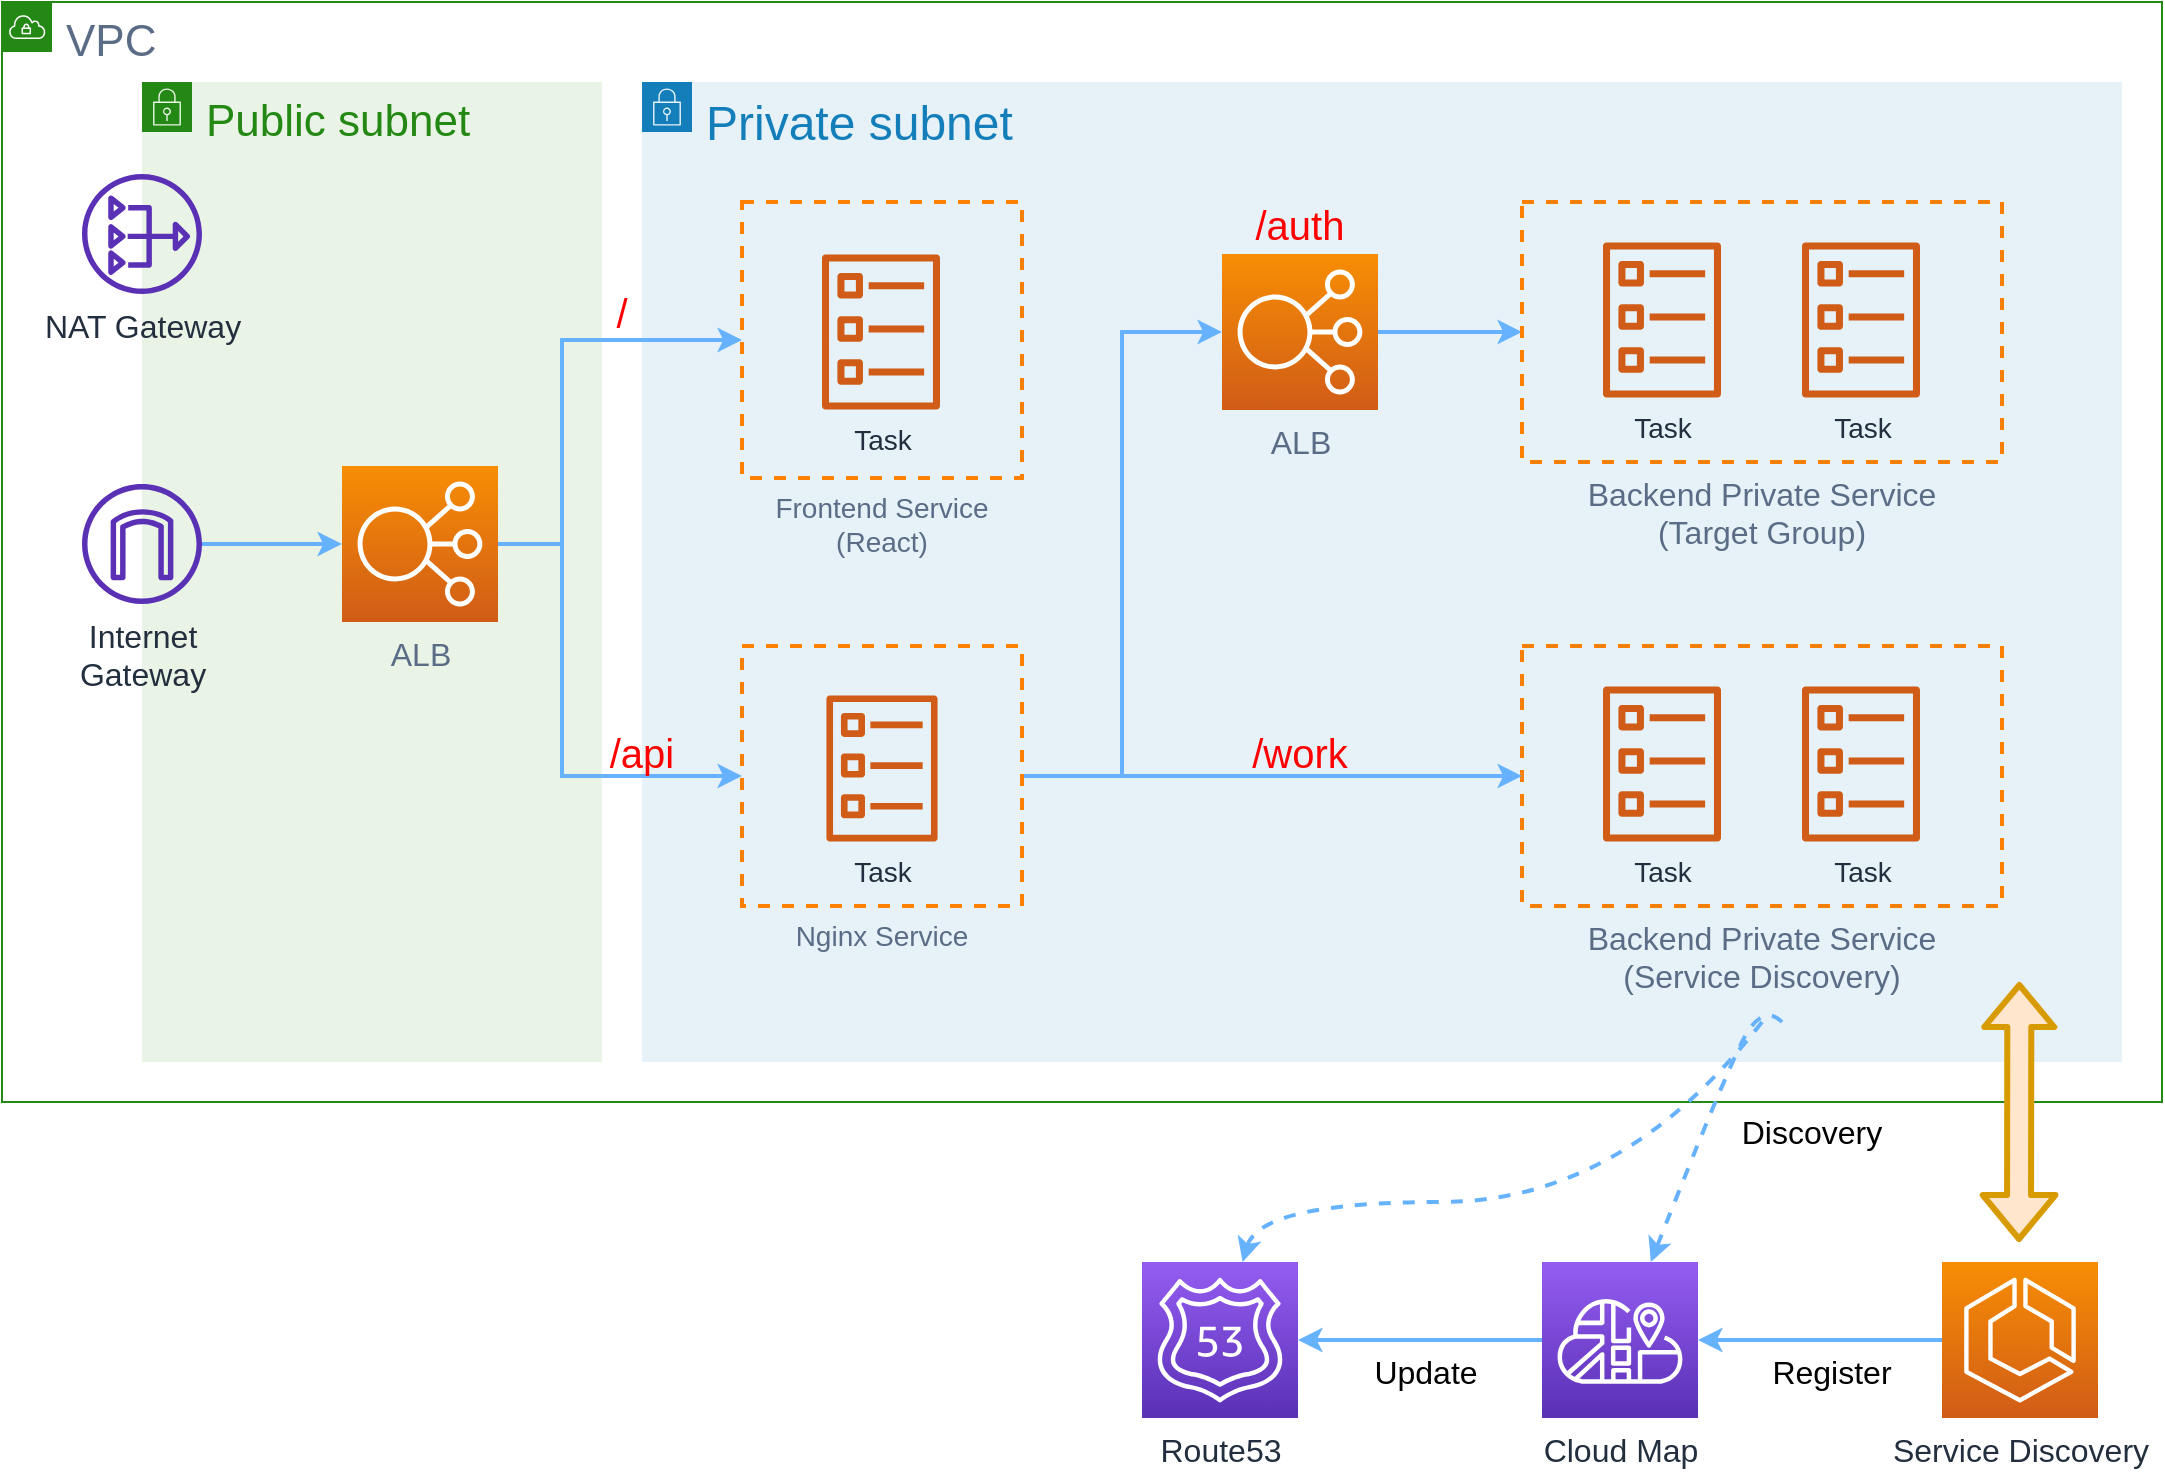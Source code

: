 <mxfile version="13.10.0" type="embed">
    <diagram id="sLcohN-jMo2GbjoxGFMT" name="Page-1">
        <mxGraphModel dx="712" dy="394" grid="1" gridSize="10" guides="1" tooltips="1" connect="1" arrows="1" fold="1" page="1" pageScale="1" pageWidth="827" pageHeight="1169" background="#FFFFFF" math="0" shadow="0">
            <root>
                <mxCell id="0"/>
                <mxCell id="1" parent="0"/>
                <mxCell id="51" value="VPC" style="points=[[0,0],[0.25,0],[0.5,0],[0.75,0],[1,0],[1,0.25],[1,0.5],[1,0.75],[1,1],[0.75,1],[0.5,1],[0.25,1],[0,1],[0,0.75],[0,0.5],[0,0.25]];outlineConnect=0;gradientColor=none;html=1;whiteSpace=wrap;fontSize=22;fontStyle=0;shape=mxgraph.aws4.group;grIcon=mxgraph.aws4.group_vpc;strokeColor=#248814;fillColor=none;verticalAlign=top;align=left;spacingLeft=30;dashed=0;fontColor=#5A6C86;" parent="1" vertex="1">
                    <mxGeometry x="10" y="50" width="1080" height="550" as="geometry"/>
                </mxCell>
                <mxCell id="25" value="&lt;font style=&quot;font-size: 24px&quot;&gt;Private subnet&lt;/font&gt;" style="points=[[0,0],[0.25,0],[0.5,0],[0.75,0],[1,0],[1,0.25],[1,0.5],[1,0.75],[1,1],[0.75,1],[0.5,1],[0.25,1],[0,1],[0,0.75],[0,0.5],[0,0.25]];outlineConnect=0;gradientColor=none;html=1;whiteSpace=wrap;fontSize=20;fontStyle=0;shape=mxgraph.aws4.group;grIcon=mxgraph.aws4.group_security_group;grStroke=0;strokeColor=#147EBA;fillColor=#E6F2F8;verticalAlign=top;align=left;spacingLeft=30;fontColor=#147EBA;dashed=0;" parent="1" vertex="1">
                    <mxGeometry x="330" y="90" width="740" height="490" as="geometry"/>
                </mxCell>
                <mxCell id="16" style="edgeStyle=orthogonalEdgeStyle;rounded=0;orthogonalLoop=1;jettySize=auto;html=1;fontSize=14;strokeWidth=2;strokeColor=#66B2FF;" parent="1" source="12" target="15" edge="1">
                    <mxGeometry relative="1" as="geometry">
                        <mxPoint x="600" y="190" as="targetPoint"/>
                        <Array as="points">
                            <mxPoint x="570" y="437"/>
                            <mxPoint x="570" y="215"/>
                        </Array>
                    </mxGeometry>
                </mxCell>
                <mxCell id="7" value="Route53" style="outlineConnect=0;fontColor=#232F3E;gradientColor=#945DF2;gradientDirection=north;fillColor=#5A30B5;strokeColor=#ffffff;dashed=0;verticalLabelPosition=bottom;verticalAlign=top;align=center;html=1;fontSize=16;fontStyle=0;aspect=fixed;shape=mxgraph.aws4.resourceIcon;resIcon=mxgraph.aws4.route_53;" parent="1" vertex="1">
                    <mxGeometry x="580" y="680" width="78" height="78" as="geometry"/>
                </mxCell>
                <mxCell id="19" style="edgeStyle=orthogonalEdgeStyle;rounded=0;orthogonalLoop=1;jettySize=auto;html=1;entryX=0;entryY=0.5;entryDx=0;entryDy=0;strokeColor=#66B2FF;strokeWidth=2;fontSize=14;fontColor=#3333FF;" parent="1" source="15" target="14" edge="1">
                    <mxGeometry relative="1" as="geometry"/>
                </mxCell>
                <mxCell id="15" value="&lt;font style=&quot;font-size: 16px&quot; color=&quot;#5a6c86&quot;&gt;ALB&lt;/font&gt;" style="outlineConnect=0;fontColor=#232F3E;gradientColor=#F78E04;gradientDirection=north;fillColor=#D05C17;strokeColor=#ffffff;dashed=0;verticalLabelPosition=bottom;verticalAlign=top;align=center;html=1;fontSize=12;fontStyle=0;aspect=fixed;shape=mxgraph.aws4.resourceIcon;resIcon=mxgraph.aws4.elastic_load_balancing;" parent="1" vertex="1">
                    <mxGeometry x="620" y="176" width="78" height="78" as="geometry"/>
                </mxCell>
                <mxCell id="24" value="Public subnet" style="points=[[0,0],[0.25,0],[0.5,0],[0.75,0],[1,0],[1,0.25],[1,0.5],[1,0.75],[1,1],[0.75,1],[0.5,1],[0.25,1],[0,1],[0,0.75],[0,0.5],[0,0.25]];outlineConnect=0;gradientColor=none;html=1;whiteSpace=wrap;fontSize=22;fontStyle=0;shape=mxgraph.aws4.group;grIcon=mxgraph.aws4.group_security_group;grStroke=0;strokeColor=#248814;fillColor=#E9F3E6;verticalAlign=top;align=left;spacingLeft=30;fontColor=#248814;dashed=0;" parent="1" vertex="1">
                    <mxGeometry x="80" y="90" width="230" height="490" as="geometry"/>
                </mxCell>
                <mxCell id="26" value="" style="group;fontSize=16;" parent="1" vertex="1" connectable="0">
                    <mxGeometry x="770" y="150" width="240" height="130" as="geometry"/>
                </mxCell>
                <mxCell id="14" value="Backend Private Service&#10;(Target Group)" style="fillColor=none;dashed=1;verticalAlign=top;fontStyle=0;fontColor=#5A6C86;strokeWidth=2;strokeColor=#FF8000;labelPosition=center;verticalLabelPosition=bottom;align=center;fontSize=16;" parent="26" vertex="1">
                    <mxGeometry width="240" height="130" as="geometry"/>
                </mxCell>
                <mxCell id="17" value="Task" style="outlineConnect=0;fontColor=#232F3E;gradientColor=none;fillColor=#D05C17;strokeColor=none;dashed=0;verticalLabelPosition=bottom;verticalAlign=top;align=center;html=1;fontSize=14;fontStyle=0;aspect=fixed;pointerEvents=1;shape=mxgraph.aws4.ecs_task;" parent="26" vertex="1">
                    <mxGeometry x="140" y="20" width="59" height="78" as="geometry"/>
                </mxCell>
                <mxCell id="18" value="Task" style="outlineConnect=0;fontColor=#232F3E;gradientColor=none;fillColor=#D05C17;strokeColor=none;dashed=0;verticalLabelPosition=bottom;verticalAlign=top;align=center;html=1;fontSize=14;fontStyle=0;aspect=fixed;pointerEvents=1;shape=mxgraph.aws4.ecs_task;" parent="26" vertex="1">
                    <mxGeometry x="40.5" y="20" width="59" height="78" as="geometry"/>
                </mxCell>
                <mxCell id="27" value="" style="group;fontSize=16;" parent="1" vertex="1" connectable="0">
                    <mxGeometry x="770" y="372" width="240" height="130" as="geometry"/>
                </mxCell>
                <mxCell id="28" value="Backend Private Service&#10;(Service Discovery)" style="fillColor=none;dashed=1;verticalAlign=top;fontStyle=0;fontColor=#5A6C86;strokeWidth=2;strokeColor=#FF8000;labelPosition=center;verticalLabelPosition=bottom;align=center;fontSize=16;" parent="27" vertex="1">
                    <mxGeometry width="240" height="130" as="geometry"/>
                </mxCell>
                <mxCell id="29" value="Task" style="outlineConnect=0;fontColor=#232F3E;gradientColor=none;fillColor=#D05C17;strokeColor=none;dashed=0;verticalLabelPosition=bottom;verticalAlign=top;align=center;html=1;fontSize=14;fontStyle=0;aspect=fixed;pointerEvents=1;shape=mxgraph.aws4.ecs_task;" parent="27" vertex="1">
                    <mxGeometry x="140" y="20" width="59" height="78" as="geometry"/>
                </mxCell>
                <mxCell id="30" value="Task" style="outlineConnect=0;fontColor=#232F3E;gradientColor=none;fillColor=#D05C17;strokeColor=none;dashed=0;verticalLabelPosition=bottom;verticalAlign=top;align=center;html=1;fontSize=14;fontStyle=0;aspect=fixed;pointerEvents=1;shape=mxgraph.aws4.ecs_task;" parent="27" vertex="1">
                    <mxGeometry x="40.5" y="20" width="59" height="78" as="geometry"/>
                </mxCell>
                <mxCell id="44" style="edgeStyle=orthogonalEdgeStyle;rounded=0;orthogonalLoop=1;jettySize=auto;html=1;strokeColor=#66B2FF;strokeWidth=2;fontSize=16;" parent="1" source="33" target="34" edge="1">
                    <mxGeometry relative="1" as="geometry"/>
                </mxCell>
                <mxCell id="33" value="Service Discovery" style="outlineConnect=0;fontColor=#232F3E;gradientColor=#F78E04;gradientDirection=north;fillColor=#D05C17;strokeColor=#ffffff;dashed=0;verticalLabelPosition=bottom;verticalAlign=top;align=center;html=1;fontSize=16;fontStyle=0;aspect=fixed;shape=mxgraph.aws4.resourceIcon;resIcon=mxgraph.aws4.ecs;" parent="1" vertex="1">
                    <mxGeometry x="980" y="680" width="78" height="78" as="geometry"/>
                </mxCell>
                <mxCell id="36" style="edgeStyle=orthogonalEdgeStyle;rounded=0;orthogonalLoop=1;jettySize=auto;html=1;strokeColor=#66B2FF;strokeWidth=2;fontSize=16;" parent="1" source="34" target="7" edge="1">
                    <mxGeometry relative="1" as="geometry"/>
                </mxCell>
                <mxCell id="34" value="Cloud Map" style="outlineConnect=0;fontColor=#232F3E;gradientColor=#945DF2;gradientDirection=north;fillColor=#5A30B5;strokeColor=#ffffff;dashed=0;verticalLabelPosition=bottom;verticalAlign=top;align=center;html=1;fontSize=16;fontStyle=0;aspect=fixed;shape=mxgraph.aws4.resourceIcon;resIcon=mxgraph.aws4.cloud_map;" parent="1" vertex="1">
                    <mxGeometry x="780" y="680" width="78" height="78" as="geometry"/>
                </mxCell>
                <mxCell id="39" value="" style="curved=1;endArrow=classic;html=1;strokeColor=#66B2FF;strokeWidth=2;fontSize=16;dashed=1;" parent="1" target="34" edge="1">
                    <mxGeometry width="50" height="50" relative="1" as="geometry">
                        <mxPoint x="900" y="560" as="sourcePoint"/>
                        <mxPoint x="650" y="460" as="targetPoint"/>
                        <Array as="points">
                            <mxPoint x="890" y="550"/>
                            <mxPoint x="870" y="590"/>
                        </Array>
                    </mxGeometry>
                </mxCell>
                <mxCell id="40" value="" style="curved=1;endArrow=classic;html=1;strokeColor=#66B2FF;strokeWidth=2;fontSize=16;dashed=1;" parent="1" target="7" edge="1">
                    <mxGeometry width="50" height="50" relative="1" as="geometry">
                        <mxPoint x="890" y="560" as="sourcePoint"/>
                        <mxPoint x="730" y="620" as="targetPoint"/>
                        <Array as="points">
                            <mxPoint x="820" y="650"/>
                            <mxPoint x="639" y="650"/>
                        </Array>
                    </mxGeometry>
                </mxCell>
                <mxCell id="42" value="&amp;nbsp; Register&amp;nbsp;&amp;nbsp;" style="text;html=1;strokeColor=none;fillColor=none;align=center;verticalAlign=middle;whiteSpace=wrap;rounded=0;fontSize=16;" parent="1" vertex="1">
                    <mxGeometry x="880" y="720" width="90" height="30" as="geometry"/>
                </mxCell>
                <mxCell id="45" value="&amp;nbsp; Update&amp;nbsp;&amp;nbsp;" style="text;html=1;strokeColor=none;fillColor=none;align=center;verticalAlign=middle;whiteSpace=wrap;rounded=0;fontSize=16;" parent="1" vertex="1">
                    <mxGeometry x="677" y="720" width="90" height="30" as="geometry"/>
                </mxCell>
                <mxCell id="46" value="&amp;nbsp; Discovery&amp;nbsp;&amp;nbsp;" style="text;html=1;strokeColor=none;fillColor=none;align=center;verticalAlign=middle;whiteSpace=wrap;rounded=0;fontSize=16;" parent="1" vertex="1">
                    <mxGeometry x="860" y="600" width="110" height="30" as="geometry"/>
                </mxCell>
                <mxCell id="48" value="" style="shape=flexArrow;endArrow=classic;startArrow=classic;html=1;strokeColor=#d79b00;strokeWidth=3;fontSize=16;fillColor=#ffe6cc;startWidth=21.379;startSize=6.324;" parent="1" edge="1">
                    <mxGeometry width="50" height="50" relative="1" as="geometry">
                        <mxPoint x="1018.5" y="670" as="sourcePoint"/>
                        <mxPoint x="1018.68" y="540" as="targetPoint"/>
                    </mxGeometry>
                </mxCell>
                <mxCell id="50" style="edgeStyle=orthogonalEdgeStyle;rounded=0;orthogonalLoop=1;jettySize=auto;html=1;entryX=0;entryY=0.5;entryDx=0;entryDy=0;strokeColor=#66B2FF;strokeWidth=2;fontSize=22;" parent="1" source="49" target="12" edge="1">
                    <mxGeometry relative="1" as="geometry">
                        <Array as="points">
                            <mxPoint x="290" y="321"/>
                            <mxPoint x="290" y="437"/>
                        </Array>
                    </mxGeometry>
                </mxCell>
                <mxCell id="63" style="edgeStyle=orthogonalEdgeStyle;rounded=0;orthogonalLoop=1;jettySize=auto;html=1;entryX=0;entryY=0.5;entryDx=0;entryDy=0;strokeColor=#66B2FF;strokeWidth=2;" parent="1" source="49" target="59" edge="1">
                    <mxGeometry relative="1" as="geometry">
                        <Array as="points">
                            <mxPoint x="290" y="321"/>
                            <mxPoint x="290" y="219"/>
                        </Array>
                    </mxGeometry>
                </mxCell>
                <mxCell id="49" value="&lt;font style=&quot;font-size: 16px&quot; color=&quot;#5a6c86&quot;&gt;ALB&lt;/font&gt;" style="outlineConnect=0;fontColor=#232F3E;gradientColor=#F78E04;gradientDirection=north;fillColor=#D05C17;strokeColor=#ffffff;dashed=0;verticalLabelPosition=bottom;verticalAlign=top;align=center;html=1;fontSize=12;fontStyle=0;aspect=fixed;shape=mxgraph.aws4.resourceIcon;resIcon=mxgraph.aws4.elastic_load_balancing;" parent="1" vertex="1">
                    <mxGeometry x="180" y="282" width="78" height="78" as="geometry"/>
                </mxCell>
                <mxCell id="52" value="&amp;nbsp; /work&amp;nbsp;&amp;nbsp;" style="text;html=1;strokeColor=none;fillColor=none;align=center;verticalAlign=middle;whiteSpace=wrap;rounded=0;fontSize=20;fontColor=#FF0000;" parent="1" vertex="1">
                    <mxGeometry x="609" y="410" width="100" height="30" as="geometry"/>
                </mxCell>
                <mxCell id="53" value="&amp;nbsp; /auth&amp;nbsp;&amp;nbsp;" style="text;html=1;strokeColor=none;fillColor=none;align=center;verticalAlign=middle;whiteSpace=wrap;rounded=0;fontSize=20;fontColor=#FF0000;" parent="1" vertex="1">
                    <mxGeometry x="614" y="146" width="90" height="30" as="geometry"/>
                </mxCell>
                <mxCell id="54" value="NAT Gateway" style="outlineConnect=0;fontColor=#232F3E;gradientColor=none;fillColor=#5A30B5;strokeColor=none;dashed=0;verticalLabelPosition=bottom;verticalAlign=top;align=center;html=1;fontSize=16;fontStyle=0;aspect=fixed;pointerEvents=1;shape=mxgraph.aws4.nat_gateway;" parent="1" vertex="1">
                    <mxGeometry x="50" y="136" width="60" height="60" as="geometry"/>
                </mxCell>
                <mxCell id="68" style="edgeStyle=orthogonalEdgeStyle;rounded=0;orthogonalLoop=1;jettySize=auto;html=1;strokeColor=#66B2FF;strokeWidth=2;" parent="1" source="55" target="49" edge="1">
                    <mxGeometry relative="1" as="geometry"/>
                </mxCell>
                <mxCell id="55" value="Internet&lt;br&gt;Gateway" style="outlineConnect=0;fontColor=#232F3E;gradientColor=none;fillColor=#5A30B5;strokeColor=none;dashed=0;verticalLabelPosition=bottom;verticalAlign=top;align=center;html=1;fontSize=16;fontStyle=0;aspect=fixed;pointerEvents=1;shape=mxgraph.aws4.internet_gateway;" parent="1" vertex="1">
                    <mxGeometry x="50" y="291" width="60" height="60" as="geometry"/>
                </mxCell>
                <mxCell id="58" value="" style="group;" parent="1" vertex="1" connectable="0">
                    <mxGeometry x="380" y="150" width="140" height="138" as="geometry"/>
                </mxCell>
                <mxCell id="59" value="Frontend Service&#10;(React)" style="fillColor=none;dashed=1;verticalAlign=top;fontStyle=0;fontColor=#5A6C86;strokeWidth=2;strokeColor=#FF8000;labelPosition=center;verticalLabelPosition=bottom;align=center;fontSize=14;" parent="58" vertex="1">
                    <mxGeometry width="140" height="138" as="geometry"/>
                </mxCell>
                <mxCell id="60" value="Task" style="outlineConnect=0;fontColor=#232F3E;gradientColor=none;fillColor=#D05C17;strokeColor=none;dashed=0;verticalLabelPosition=bottom;verticalAlign=top;align=center;html=1;fontSize=14;fontStyle=0;aspect=fixed;pointerEvents=1;shape=mxgraph.aws4.ecs_task;" parent="58" vertex="1">
                    <mxGeometry x="40" y="26" width="59" height="78" as="geometry"/>
                </mxCell>
                <mxCell id="61" style="edgeStyle=orthogonalEdgeStyle;rounded=0;orthogonalLoop=1;jettySize=auto;html=1;entryX=0;entryY=0.5;entryDx=0;entryDy=0;strokeWidth=2;strokeColor=#66B2FF;" parent="1" source="12" target="28" edge="1">
                    <mxGeometry relative="1" as="geometry"/>
                </mxCell>
                <mxCell id="62" value="" style="group;" parent="1" vertex="1" connectable="0">
                    <mxGeometry x="380" y="372" width="140" height="130" as="geometry"/>
                </mxCell>
                <mxCell id="12" value="Nginx Service" style="fillColor=none;dashed=1;verticalAlign=top;fontStyle=0;fontColor=#5A6C86;strokeWidth=2;strokeColor=#FF8000;labelPosition=center;verticalLabelPosition=bottom;align=center;fontSize=14;" parent="62" vertex="1">
                    <mxGeometry width="140" height="130" as="geometry"/>
                </mxCell>
                <mxCell id="4" value="Task" style="outlineConnect=0;fontColor=#232F3E;gradientColor=none;fillColor=#D05C17;strokeColor=none;dashed=0;verticalLabelPosition=bottom;verticalAlign=top;align=center;html=1;fontSize=14;fontStyle=0;aspect=fixed;pointerEvents=1;shape=mxgraph.aws4.ecs_task;" parent="62" vertex="1">
                    <mxGeometry x="42.21" y="24.493" width="55.58" height="73.478" as="geometry"/>
                </mxCell>
                <mxCell id="65" value="&amp;nbsp; /api&amp;nbsp;&amp;nbsp;" style="text;html=1;strokeColor=none;fillColor=none;align=center;verticalAlign=middle;whiteSpace=wrap;rounded=0;fontSize=20;fontColor=#FF0000;" parent="1" vertex="1">
                    <mxGeometry x="300" y="410" width="60" height="30" as="geometry"/>
                </mxCell>
                <mxCell id="69" value="&amp;nbsp; /&amp;nbsp;&amp;nbsp;" style="text;html=1;strokeColor=none;fillColor=none;align=center;verticalAlign=middle;whiteSpace=wrap;rounded=0;fontSize=20;fontColor=#FF0000;" parent="1" vertex="1">
                    <mxGeometry x="290" y="190" width="60" height="30" as="geometry"/>
                </mxCell>
            </root>
        </mxGraphModel>
    </diagram>
</mxfile>